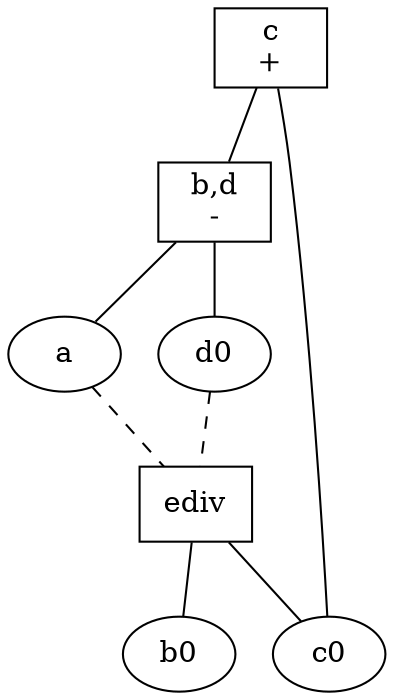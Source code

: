 graph cluster1
{
   c ;
   c [label="c\n+", shape=box] ;
   c -- bd ;
   bd [label="b,d\n-", shape=box] ;
   bd -- a ;
   bd -- d0 ;
   a [label="a"] ;
   a -- ediv [style=dashed];
   d0 [label="d0"] ;
   d0 -- ediv [style=dashed];
   ediv [label="ediv", shape=box] ;
   d0 [label="d0"] ;
   ediv -- b0 ;
   b0 [label="b0"] ;
   ediv -- c0 ;
   c0 [label="c0"] ;
   c -- c0;
}
